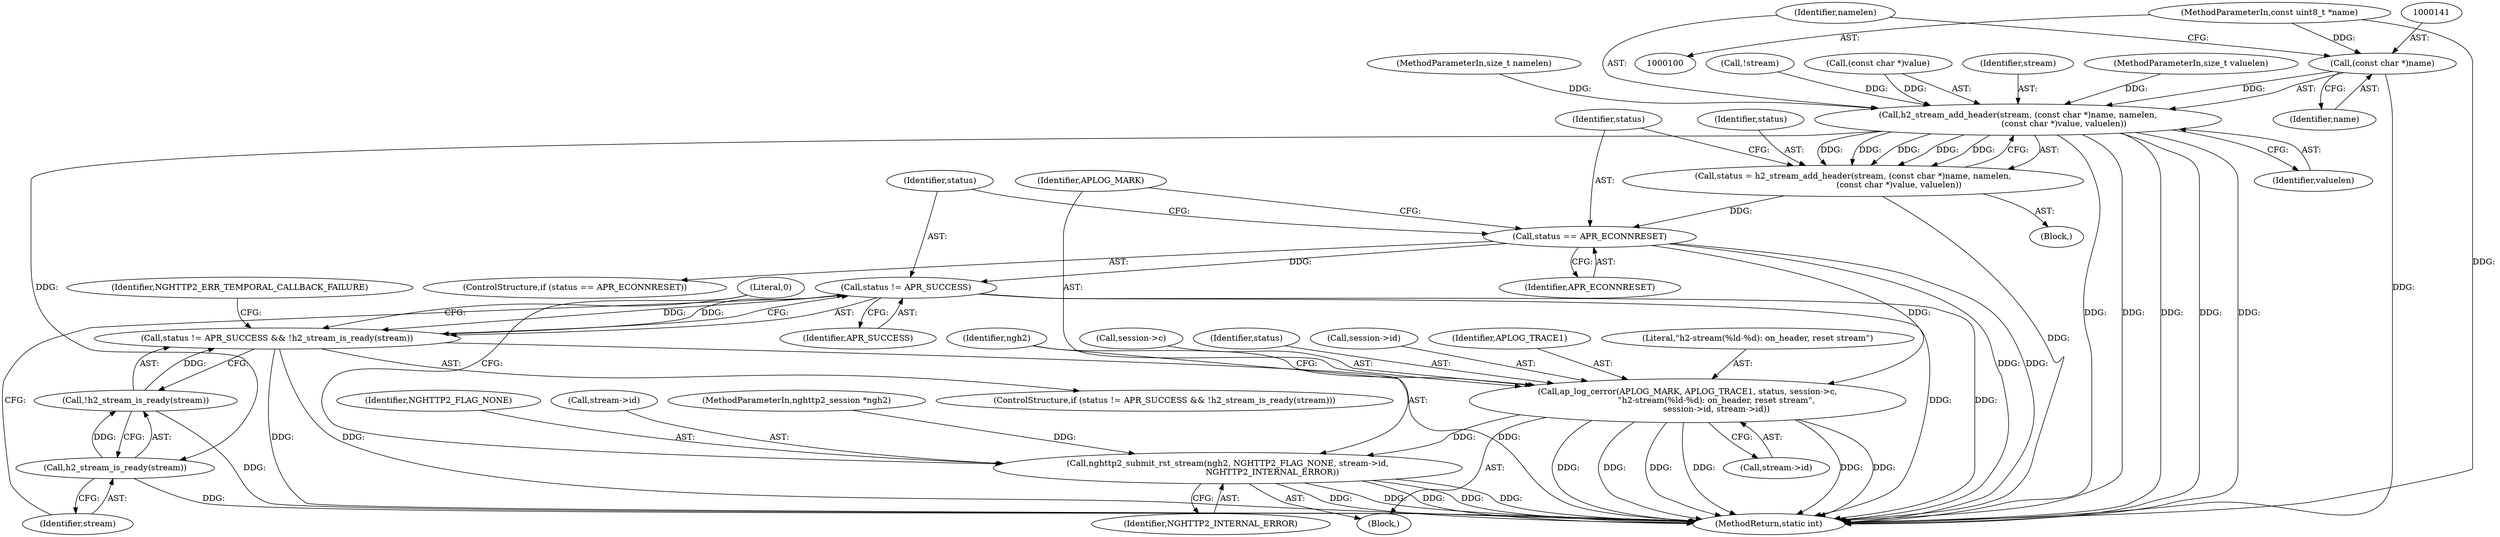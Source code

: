 digraph "0_httpd_29c63b786ae028d82405421585e91283c8fa0da3@pointer" {
"1000103" [label="(MethodParameterIn,const uint8_t *name)"];
"1000140" [label="(Call,(const char *)name)"];
"1000138" [label="(Call,h2_stream_add_header(stream, (const char *)name, namelen,\n                                   (const char *)value, valuelen))"];
"1000136" [label="(Call,status = h2_stream_add_header(stream, (const char *)name, namelen,\n                                   (const char *)value, valuelen))"];
"1000149" [label="(Call,status == APR_ECONNRESET)"];
"1000153" [label="(Call,ap_log_cerror(APLOG_MARK, APLOG_TRACE1, status, session->c,\n                      \"h2-stream(%ld-%d): on_header, reset stream\",\n                      session->id, stream->id))"];
"1000167" [label="(Call,nghttp2_submit_rst_stream(ngh2, NGHTTP2_FLAG_NONE, stream->id,\n                                  NGHTTP2_INTERNAL_ERROR))"];
"1000177" [label="(Call,status != APR_SUCCESS)"];
"1000176" [label="(Call,status != APR_SUCCESS && !h2_stream_is_ready(stream))"];
"1000181" [label="(Call,h2_stream_is_ready(stream))"];
"1000180" [label="(Call,!h2_stream_is_ready(stream))"];
"1000185" [label="(Identifier,NGHTTP2_ERR_TEMPORAL_CALLBACK_FAILURE)"];
"1000160" [label="(Literal,\"h2-stream(%ld-%d): on_header, reset stream\")"];
"1000157" [label="(Call,session->c)"];
"1000138" [label="(Call,h2_stream_add_header(stream, (const char *)name, namelen,\n                                   (const char *)value, valuelen))"];
"1000104" [label="(MethodParameterIn,size_t namelen)"];
"1000150" [label="(Identifier,status)"];
"1000103" [label="(MethodParameterIn,const uint8_t *name)"];
"1000156" [label="(Identifier,status)"];
"1000187" [label="(Literal,0)"];
"1000161" [label="(Call,session->id)"];
"1000142" [label="(Identifier,name)"];
"1000175" [label="(ControlStructure,if (status != APR_SUCCESS && !h2_stream_is_ready(stream)))"];
"1000155" [label="(Identifier,APLOG_TRACE1)"];
"1000177" [label="(Call,status != APR_SUCCESS)"];
"1000176" [label="(Call,status != APR_SUCCESS && !h2_stream_is_ready(stream))"];
"1000169" [label="(Identifier,NGHTTP2_FLAG_NONE)"];
"1000179" [label="(Identifier,APR_SUCCESS)"];
"1000148" [label="(ControlStructure,if (status == APR_ECONNRESET))"];
"1000136" [label="(Call,status = h2_stream_add_header(stream, (const char *)name, namelen,\n                                   (const char *)value, valuelen))"];
"1000109" [label="(Block,)"];
"1000170" [label="(Call,stream->id)"];
"1000168" [label="(Identifier,ngh2)"];
"1000140" [label="(Call,(const char *)name)"];
"1000143" [label="(Identifier,namelen)"];
"1000188" [label="(MethodReturn,static int)"];
"1000181" [label="(Call,h2_stream_is_ready(stream))"];
"1000154" [label="(Identifier,APLOG_MARK)"];
"1000167" [label="(Call,nghttp2_submit_rst_stream(ngh2, NGHTTP2_FLAG_NONE, stream->id,\n                                  NGHTTP2_INTERNAL_ERROR))"];
"1000131" [label="(Call,!stream)"];
"1000149" [label="(Call,status == APR_ECONNRESET)"];
"1000164" [label="(Call,stream->id)"];
"1000178" [label="(Identifier,status)"];
"1000182" [label="(Identifier,stream)"];
"1000173" [label="(Identifier,NGHTTP2_INTERNAL_ERROR)"];
"1000153" [label="(Call,ap_log_cerror(APLOG_MARK, APLOG_TRACE1, status, session->c,\n                      \"h2-stream(%ld-%d): on_header, reset stream\",\n                      session->id, stream->id))"];
"1000147" [label="(Identifier,valuelen)"];
"1000151" [label="(Identifier,APR_ECONNRESET)"];
"1000180" [label="(Call,!h2_stream_is_ready(stream))"];
"1000101" [label="(MethodParameterIn,nghttp2_session *ngh2)"];
"1000152" [label="(Block,)"];
"1000139" [label="(Identifier,stream)"];
"1000106" [label="(MethodParameterIn,size_t valuelen)"];
"1000144" [label="(Call,(const char *)value)"];
"1000137" [label="(Identifier,status)"];
"1000103" -> "1000100"  [label="AST: "];
"1000103" -> "1000188"  [label="DDG: "];
"1000103" -> "1000140"  [label="DDG: "];
"1000140" -> "1000138"  [label="AST: "];
"1000140" -> "1000142"  [label="CFG: "];
"1000141" -> "1000140"  [label="AST: "];
"1000142" -> "1000140"  [label="AST: "];
"1000143" -> "1000140"  [label="CFG: "];
"1000140" -> "1000188"  [label="DDG: "];
"1000140" -> "1000138"  [label="DDG: "];
"1000138" -> "1000136"  [label="AST: "];
"1000138" -> "1000147"  [label="CFG: "];
"1000139" -> "1000138"  [label="AST: "];
"1000143" -> "1000138"  [label="AST: "];
"1000144" -> "1000138"  [label="AST: "];
"1000147" -> "1000138"  [label="AST: "];
"1000136" -> "1000138"  [label="CFG: "];
"1000138" -> "1000188"  [label="DDG: "];
"1000138" -> "1000188"  [label="DDG: "];
"1000138" -> "1000188"  [label="DDG: "];
"1000138" -> "1000188"  [label="DDG: "];
"1000138" -> "1000188"  [label="DDG: "];
"1000138" -> "1000136"  [label="DDG: "];
"1000138" -> "1000136"  [label="DDG: "];
"1000138" -> "1000136"  [label="DDG: "];
"1000138" -> "1000136"  [label="DDG: "];
"1000138" -> "1000136"  [label="DDG: "];
"1000131" -> "1000138"  [label="DDG: "];
"1000104" -> "1000138"  [label="DDG: "];
"1000144" -> "1000138"  [label="DDG: "];
"1000106" -> "1000138"  [label="DDG: "];
"1000138" -> "1000181"  [label="DDG: "];
"1000136" -> "1000109"  [label="AST: "];
"1000137" -> "1000136"  [label="AST: "];
"1000150" -> "1000136"  [label="CFG: "];
"1000136" -> "1000188"  [label="DDG: "];
"1000136" -> "1000149"  [label="DDG: "];
"1000149" -> "1000148"  [label="AST: "];
"1000149" -> "1000151"  [label="CFG: "];
"1000150" -> "1000149"  [label="AST: "];
"1000151" -> "1000149"  [label="AST: "];
"1000154" -> "1000149"  [label="CFG: "];
"1000178" -> "1000149"  [label="CFG: "];
"1000149" -> "1000188"  [label="DDG: "];
"1000149" -> "1000188"  [label="DDG: "];
"1000149" -> "1000153"  [label="DDG: "];
"1000149" -> "1000177"  [label="DDG: "];
"1000153" -> "1000152"  [label="AST: "];
"1000153" -> "1000164"  [label="CFG: "];
"1000154" -> "1000153"  [label="AST: "];
"1000155" -> "1000153"  [label="AST: "];
"1000156" -> "1000153"  [label="AST: "];
"1000157" -> "1000153"  [label="AST: "];
"1000160" -> "1000153"  [label="AST: "];
"1000161" -> "1000153"  [label="AST: "];
"1000164" -> "1000153"  [label="AST: "];
"1000168" -> "1000153"  [label="CFG: "];
"1000153" -> "1000188"  [label="DDG: "];
"1000153" -> "1000188"  [label="DDG: "];
"1000153" -> "1000188"  [label="DDG: "];
"1000153" -> "1000188"  [label="DDG: "];
"1000153" -> "1000188"  [label="DDG: "];
"1000153" -> "1000188"  [label="DDG: "];
"1000153" -> "1000167"  [label="DDG: "];
"1000167" -> "1000152"  [label="AST: "];
"1000167" -> "1000173"  [label="CFG: "];
"1000168" -> "1000167"  [label="AST: "];
"1000169" -> "1000167"  [label="AST: "];
"1000170" -> "1000167"  [label="AST: "];
"1000173" -> "1000167"  [label="AST: "];
"1000187" -> "1000167"  [label="CFG: "];
"1000167" -> "1000188"  [label="DDG: "];
"1000167" -> "1000188"  [label="DDG: "];
"1000167" -> "1000188"  [label="DDG: "];
"1000167" -> "1000188"  [label="DDG: "];
"1000167" -> "1000188"  [label="DDG: "];
"1000101" -> "1000167"  [label="DDG: "];
"1000177" -> "1000176"  [label="AST: "];
"1000177" -> "1000179"  [label="CFG: "];
"1000178" -> "1000177"  [label="AST: "];
"1000179" -> "1000177"  [label="AST: "];
"1000182" -> "1000177"  [label="CFG: "];
"1000176" -> "1000177"  [label="CFG: "];
"1000177" -> "1000188"  [label="DDG: "];
"1000177" -> "1000188"  [label="DDG: "];
"1000177" -> "1000176"  [label="DDG: "];
"1000177" -> "1000176"  [label="DDG: "];
"1000176" -> "1000175"  [label="AST: "];
"1000176" -> "1000180"  [label="CFG: "];
"1000180" -> "1000176"  [label="AST: "];
"1000185" -> "1000176"  [label="CFG: "];
"1000187" -> "1000176"  [label="CFG: "];
"1000176" -> "1000188"  [label="DDG: "];
"1000176" -> "1000188"  [label="DDG: "];
"1000176" -> "1000188"  [label="DDG: "];
"1000180" -> "1000176"  [label="DDG: "];
"1000181" -> "1000180"  [label="AST: "];
"1000181" -> "1000182"  [label="CFG: "];
"1000182" -> "1000181"  [label="AST: "];
"1000180" -> "1000181"  [label="CFG: "];
"1000181" -> "1000188"  [label="DDG: "];
"1000181" -> "1000180"  [label="DDG: "];
"1000180" -> "1000188"  [label="DDG: "];
}
